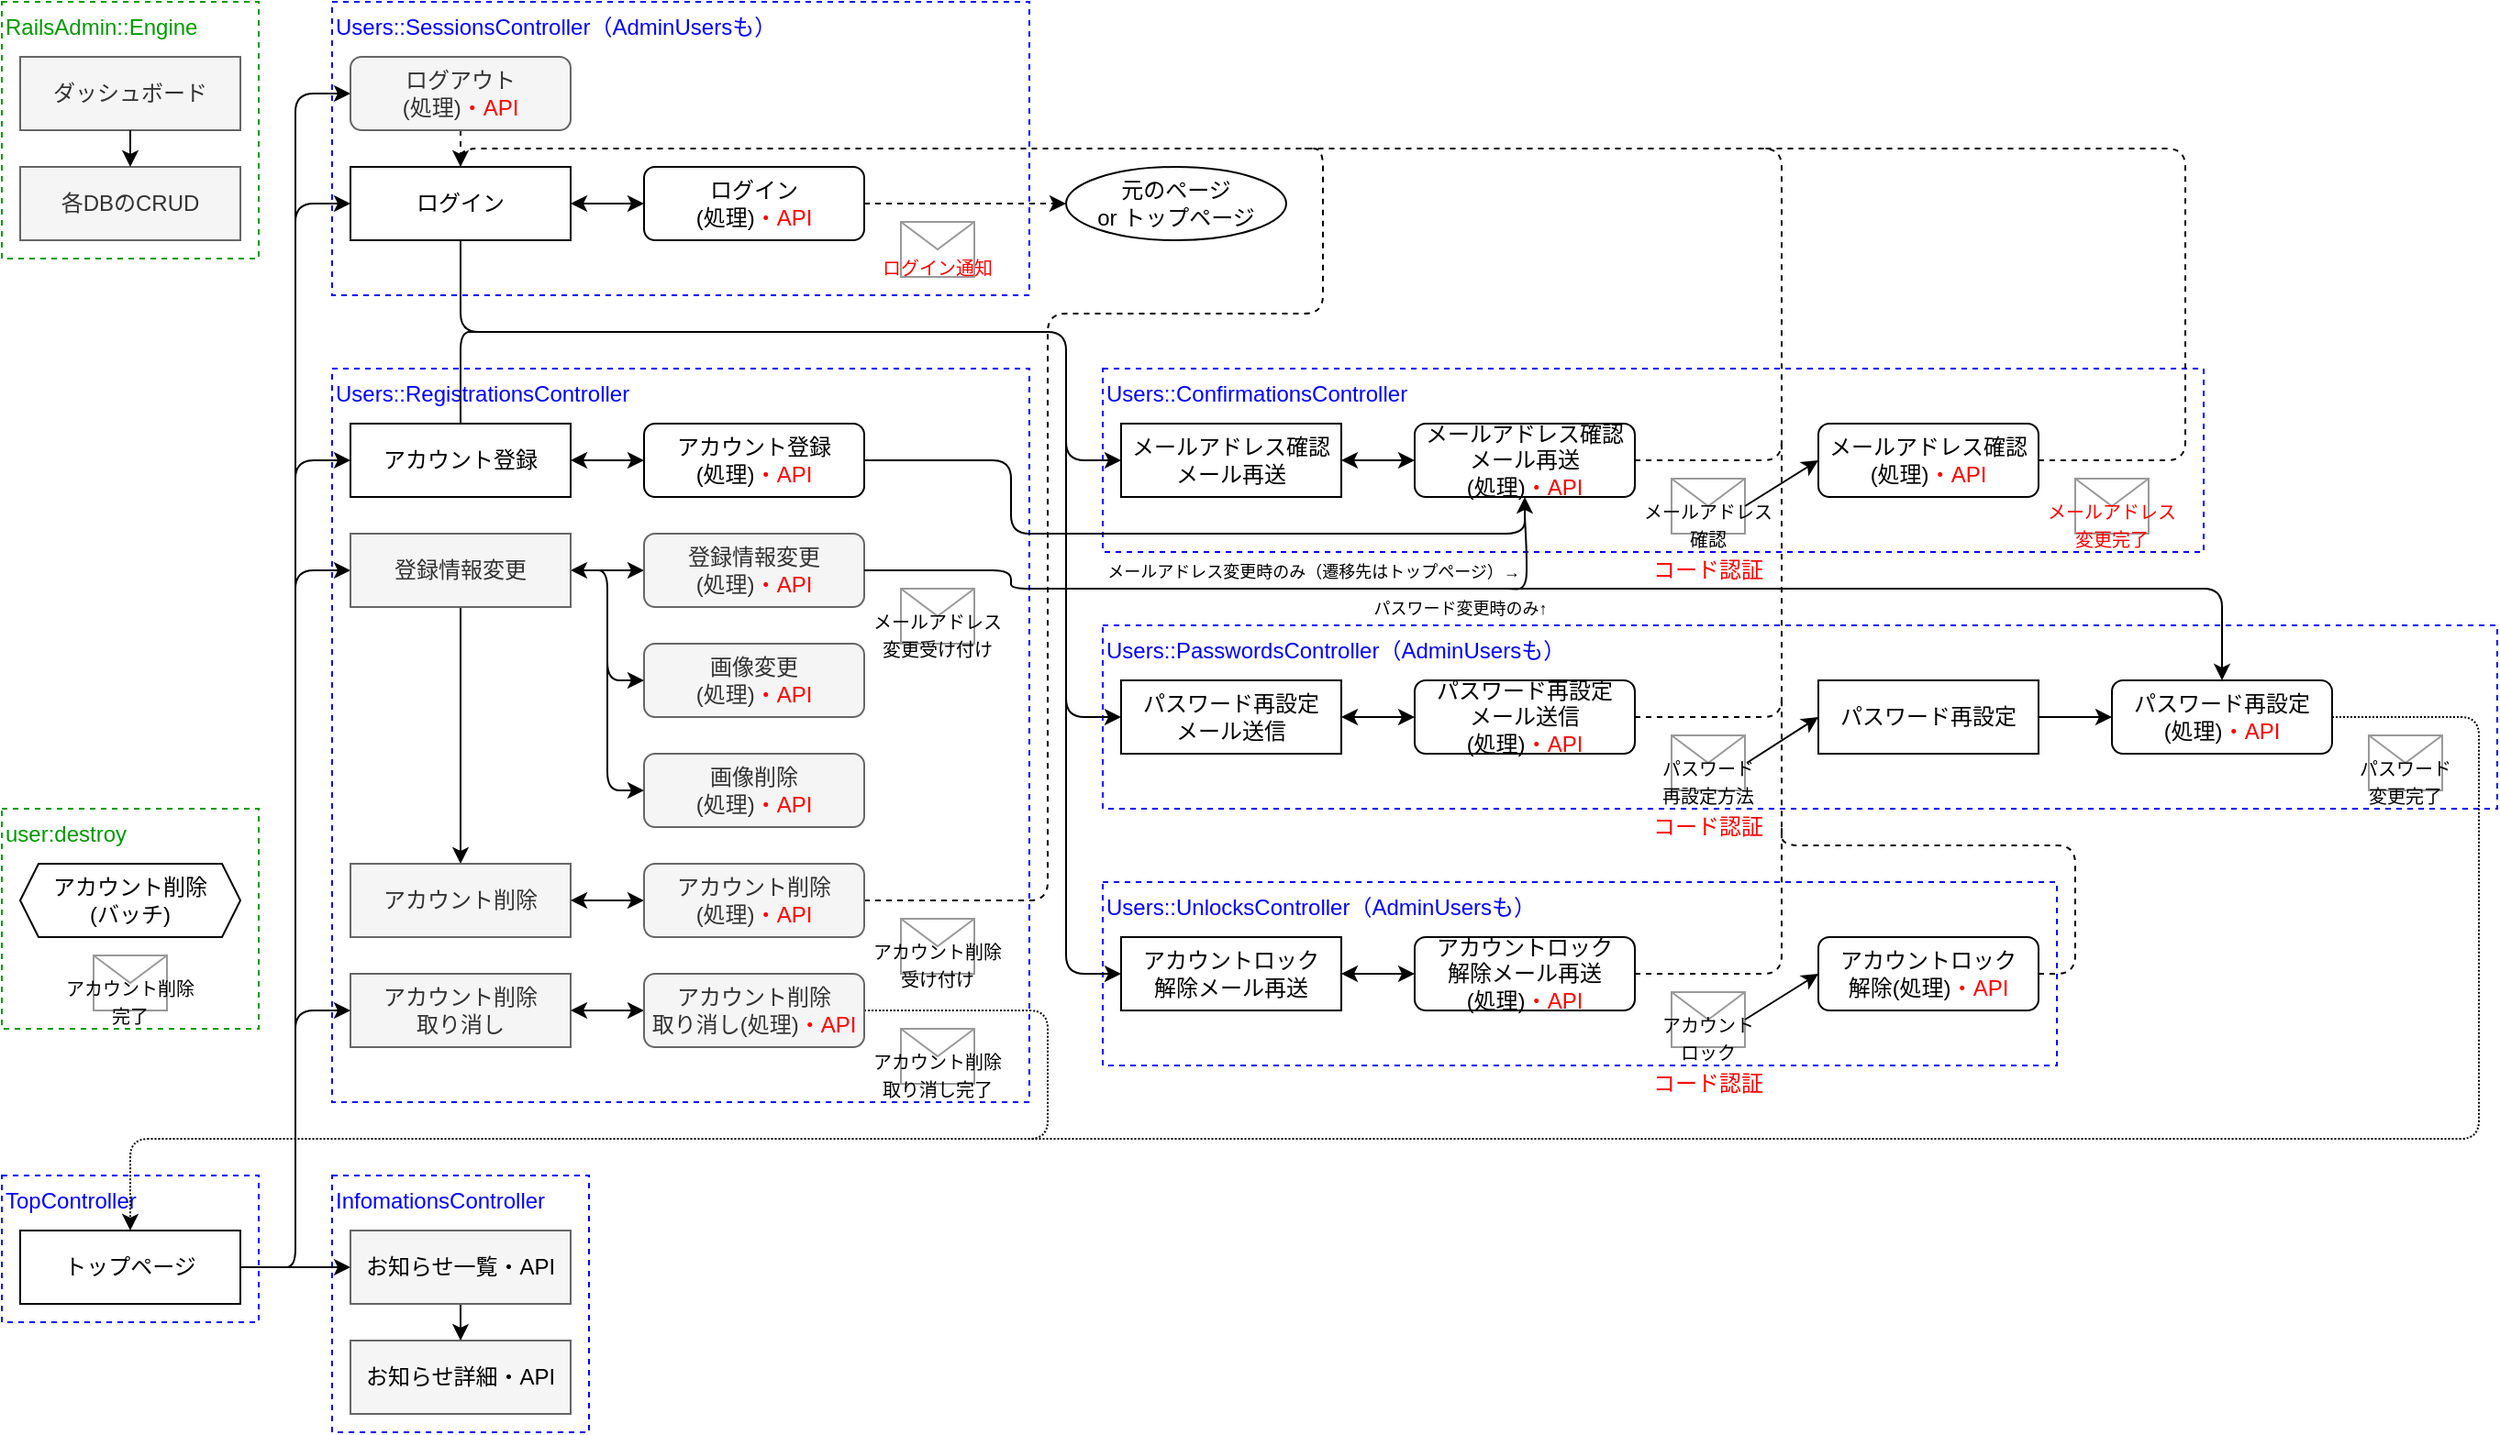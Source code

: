 <mxfile version="14.1.8" type="device"><diagram id="bOfNCxkeS9RuNSNQZPGh" name="ページ1"><mxGraphModel dx="1106" dy="764" grid="1" gridSize="10" guides="1" tooltips="1" connect="1" arrows="1" fold="1" page="1" pageScale="1" pageWidth="827" pageHeight="1169" math="0" shadow="0"><root><mxCell id="0"/><mxCell id="1" parent="0"/><mxCell id="s1T56wmoZLDlymS1JdEB-9" value="&lt;font color=&quot;#0000ff&quot;&gt;Users::PasswordsController&lt;/font&gt;&lt;span style=&quot;color: rgb(0 , 0 , 255)&quot;&gt;（AdminUsersも）&lt;/span&gt;&lt;font color=&quot;#0000ff&quot;&gt;&lt;br&gt;&lt;/font&gt;" style="rounded=0;whiteSpace=wrap;html=1;strokeColor=#0000FF;dashed=1;align=left;verticalAlign=top;" vertex="1" parent="1"><mxGeometry x="610" y="350" width="760" height="100" as="geometry"/></mxCell><mxCell id="s1T56wmoZLDlymS1JdEB-10" value="&lt;font color=&quot;#009900&quot;&gt;user:destroy&lt;/font&gt;" style="rounded=0;whiteSpace=wrap;html=1;dashed=1;align=left;verticalAlign=top;strokeColor=#009900;" vertex="1" parent="1"><mxGeometry x="10" y="450" width="140" height="120" as="geometry"/></mxCell><mxCell id="s1T56wmoZLDlymS1JdEB-11" value="&lt;font color=&quot;#0000ff&quot;&gt;Users::&lt;/font&gt;&lt;font color=&quot;#0000ff&quot;&gt;ConfirmationsController&lt;br&gt;&lt;/font&gt;" style="rounded=0;whiteSpace=wrap;html=1;strokeColor=#0000FF;dashed=1;align=left;verticalAlign=top;" vertex="1" parent="1"><mxGeometry x="610" y="210" width="600" height="100" as="geometry"/></mxCell><mxCell id="s1T56wmoZLDlymS1JdEB-12" value="&lt;font color=&quot;#0000ff&quot;&gt;TopController&lt;br&gt;&lt;/font&gt;" style="rounded=0;whiteSpace=wrap;html=1;strokeColor=#0000FF;dashed=1;align=left;verticalAlign=top;" vertex="1" parent="1"><mxGeometry x="10" y="650" width="140" height="80" as="geometry"/></mxCell><mxCell id="s1T56wmoZLDlymS1JdEB-13" value="&lt;font color=&quot;#0000ff&quot;&gt;Users::&lt;/font&gt;&lt;span style=&quot;color: rgb(0 , 0 , 255)&quot;&gt;RegistrationsController&lt;/span&gt;&lt;font color=&quot;#0000ff&quot;&gt;&lt;br&gt;&lt;/font&gt;" style="rounded=0;whiteSpace=wrap;html=1;strokeColor=#0000FF;dashed=1;align=left;verticalAlign=top;" vertex="1" parent="1"><mxGeometry x="190" y="210" width="380" height="400" as="geometry"/></mxCell><mxCell id="s1T56wmoZLDlymS1JdEB-14" value="&lt;font color=&quot;#0000ff&quot;&gt;Users::SessionsController（AdminUsersも）&lt;br&gt;&lt;/font&gt;" style="rounded=0;whiteSpace=wrap;html=1;strokeColor=#0000FF;dashed=1;align=left;verticalAlign=top;" vertex="1" parent="1"><mxGeometry x="190" y="10" width="380" height="160" as="geometry"/></mxCell><mxCell id="s1T56wmoZLDlymS1JdEB-15" style="rounded=1;orthogonalLoop=1;jettySize=auto;html=1;entryX=0;entryY=0.5;entryDx=0;entryDy=0;edgeStyle=orthogonalEdgeStyle;" edge="1" parent="1" target="s1T56wmoZLDlymS1JdEB-24"><mxGeometry relative="1" as="geometry"><mxPoint x="170" y="330" as="sourcePoint"/><Array as="points"><mxPoint x="170" y="260"/></Array></mxGeometry></mxCell><mxCell id="s1T56wmoZLDlymS1JdEB-16" style="edgeStyle=orthogonalEdgeStyle;rounded=1;orthogonalLoop=1;jettySize=auto;html=1;entryX=0;entryY=0.5;entryDx=0;entryDy=0;" edge="1" parent="1" target="s1T56wmoZLDlymS1JdEB-27"><mxGeometry relative="1" as="geometry"><mxPoint x="170" y="270" as="sourcePoint"/><Array as="points"><mxPoint x="170" y="120"/></Array></mxGeometry></mxCell><mxCell id="s1T56wmoZLDlymS1JdEB-17" style="edgeStyle=orthogonalEdgeStyle;rounded=1;orthogonalLoop=1;jettySize=auto;html=1;entryX=0;entryY=0.5;entryDx=0;entryDy=0;startArrow=none;startFill=0;endArrow=classic;endFill=1;" edge="1" parent="1" target="s1T56wmoZLDlymS1JdEB-31"><mxGeometry relative="1" as="geometry"><mxPoint x="170" y="130" as="sourcePoint"/><Array as="points"><mxPoint x="170" y="60"/></Array></mxGeometry></mxCell><mxCell id="s1T56wmoZLDlymS1JdEB-18" style="edgeStyle=orthogonalEdgeStyle;rounded=1;orthogonalLoop=1;jettySize=auto;html=1;entryX=0;entryY=0.5;entryDx=0;entryDy=0;startArrow=none;startFill=0;endArrow=classic;endFill=1;" edge="1" parent="1" target="s1T56wmoZLDlymS1JdEB-34"><mxGeometry relative="1" as="geometry"><mxPoint x="170" y="570" as="sourcePoint"/><Array as="points"><mxPoint x="170" y="320"/></Array></mxGeometry></mxCell><mxCell id="s1T56wmoZLDlymS1JdEB-20" value="トップページ" style="rounded=0;whiteSpace=wrap;html=1;" vertex="1" parent="1"><mxGeometry x="20" y="680" width="120" height="40" as="geometry"/></mxCell><mxCell id="s1T56wmoZLDlymS1JdEB-23" style="rounded=1;orthogonalLoop=1;jettySize=auto;html=1;exitX=1;exitY=0.5;exitDx=0;exitDy=0;entryX=0;entryY=0.5;entryDx=0;entryDy=0;endArrow=classic;endFill=1;startArrow=classic;startFill=1;" edge="1" parent="1" source="s1T56wmoZLDlymS1JdEB-24" target="s1T56wmoZLDlymS1JdEB-25"><mxGeometry relative="1" as="geometry"/></mxCell><mxCell id="s1T56wmoZLDlymS1JdEB-24" value="アカウント登録" style="rounded=0;whiteSpace=wrap;html=1;" vertex="1" parent="1"><mxGeometry x="200" y="240" width="120" height="40" as="geometry"/></mxCell><mxCell id="s1T56wmoZLDlymS1JdEB-25" value="&lt;span&gt;アカウント登録&lt;br&gt;(処理)&lt;/span&gt;&lt;span style=&quot;color: rgb(255 , 0 , 0)&quot;&gt;・API&lt;/span&gt;&lt;span&gt;&lt;br&gt;&lt;/span&gt;" style="rounded=1;whiteSpace=wrap;html=1;" vertex="1" parent="1"><mxGeometry x="360" y="240" width="120" height="40" as="geometry"/></mxCell><mxCell id="s1T56wmoZLDlymS1JdEB-26" style="rounded=1;orthogonalLoop=1;jettySize=auto;html=1;exitX=1;exitY=0.5;exitDx=0;exitDy=0;entryX=0;entryY=0.5;entryDx=0;entryDy=0;startArrow=classic;startFill=1;" edge="1" parent="1" source="s1T56wmoZLDlymS1JdEB-27" target="s1T56wmoZLDlymS1JdEB-29"><mxGeometry relative="1" as="geometry"/></mxCell><mxCell id="s1T56wmoZLDlymS1JdEB-27" value="ログイン" style="rounded=0;whiteSpace=wrap;html=1;" vertex="1" parent="1"><mxGeometry x="200" y="100" width="120" height="40" as="geometry"/></mxCell><mxCell id="s1T56wmoZLDlymS1JdEB-28" style="rounded=1;orthogonalLoop=1;jettySize=auto;html=1;exitX=1;exitY=0.5;exitDx=0;exitDy=0;entryX=0;entryY=0.5;entryDx=0;entryDy=0;dashed=1;" edge="1" parent="1" source="s1T56wmoZLDlymS1JdEB-29" target="s1T56wmoZLDlymS1JdEB-52"><mxGeometry relative="1" as="geometry"><mxPoint x="520" y="120" as="targetPoint"/></mxGeometry></mxCell><mxCell id="s1T56wmoZLDlymS1JdEB-29" value="ログイン&lt;br&gt;(処理)&lt;span style=&quot;color: rgb(255 , 0 , 0)&quot;&gt;・API&lt;/span&gt;&lt;span&gt;&lt;br&gt;&lt;/span&gt;" style="rounded=1;whiteSpace=wrap;html=1;" vertex="1" parent="1"><mxGeometry x="360" y="100" width="120" height="40" as="geometry"/></mxCell><mxCell id="s1T56wmoZLDlymS1JdEB-30" style="rounded=1;orthogonalLoop=1;jettySize=auto;html=1;exitX=0.5;exitY=1;exitDx=0;exitDy=0;startArrow=none;startFill=0;endArrow=classic;endFill=1;dashed=1;" edge="1" parent="1" source="s1T56wmoZLDlymS1JdEB-31" target="s1T56wmoZLDlymS1JdEB-27"><mxGeometry relative="1" as="geometry"><mxPoint x="260" y="100" as="targetPoint"/></mxGeometry></mxCell><mxCell id="s1T56wmoZLDlymS1JdEB-31" value="ログアウト&lt;br&gt;(処理)&lt;span style=&quot;color: rgb(255 , 0 , 0)&quot;&gt;・API&lt;/span&gt;&lt;span&gt;&lt;br&gt;&lt;/span&gt;" style="rounded=1;whiteSpace=wrap;html=1;fillColor=#f5f5f5;strokeColor=#666666;fontColor=#333333;" vertex="1" parent="1"><mxGeometry x="200" y="40" width="120" height="40" as="geometry"/></mxCell><mxCell id="s1T56wmoZLDlymS1JdEB-32" style="rounded=1;orthogonalLoop=1;jettySize=auto;html=1;exitX=1;exitY=0.5;exitDx=0;exitDy=0;entryX=0;entryY=0.5;entryDx=0;entryDy=0;endArrow=classic;endFill=1;startArrow=classic;startFill=1;" edge="1" parent="1" source="s1T56wmoZLDlymS1JdEB-34" target="s1T56wmoZLDlymS1JdEB-35"><mxGeometry relative="1" as="geometry"/></mxCell><mxCell id="s1T56wmoZLDlymS1JdEB-33" style="rounded=1;orthogonalLoop=1;jettySize=auto;html=1;exitX=0.5;exitY=1;exitDx=0;exitDy=0;entryX=0.5;entryY=0;entryDx=0;entryDy=0;startArrow=none;startFill=0;endArrow=classic;endFill=1;" edge="1" parent="1" source="s1T56wmoZLDlymS1JdEB-34" target="s1T56wmoZLDlymS1JdEB-36"><mxGeometry relative="1" as="geometry"/></mxCell><mxCell id="s1T56wmoZLDlymS1JdEB-34" value="登録情報変更" style="rounded=0;whiteSpace=wrap;html=1;fillColor=#f5f5f5;strokeColor=#666666;fontColor=#333333;" vertex="1" parent="1"><mxGeometry x="200" y="300" width="120" height="40" as="geometry"/></mxCell><mxCell id="s1T56wmoZLDlymS1JdEB-35" value="&lt;span&gt;登録情報変更&lt;br&gt;&lt;/span&gt;&lt;span&gt;(処理)&lt;/span&gt;&lt;span style=&quot;color: rgb(255 , 0 , 0)&quot;&gt;・API&lt;/span&gt;&lt;span&gt;&lt;br&gt;&lt;/span&gt;" style="rounded=1;whiteSpace=wrap;html=1;fillColor=#f5f5f5;strokeColor=#666666;fontColor=#333333;" vertex="1" parent="1"><mxGeometry x="360" y="300" width="120" height="40" as="geometry"/></mxCell><mxCell id="s1T56wmoZLDlymS1JdEB-36" value="アカウント削除" style="rounded=0;whiteSpace=wrap;html=1;fillColor=#f5f5f5;strokeColor=#666666;fontColor=#333333;" vertex="1" parent="1"><mxGeometry x="200" y="480" width="120" height="40" as="geometry"/></mxCell><mxCell id="s1T56wmoZLDlymS1JdEB-37" style="rounded=1;orthogonalLoop=1;jettySize=auto;html=1;entryX=0;entryY=0.5;entryDx=0;entryDy=0;endArrow=classic;endFill=1;startArrow=classic;startFill=1;exitX=1;exitY=0.5;exitDx=0;exitDy=0;" edge="1" parent="1" source="s1T56wmoZLDlymS1JdEB-36" target="s1T56wmoZLDlymS1JdEB-39"><mxGeometry relative="1" as="geometry"><mxPoint x="340" y="360" as="sourcePoint"/></mxGeometry></mxCell><mxCell id="s1T56wmoZLDlymS1JdEB-38" style="edgeStyle=orthogonalEdgeStyle;rounded=1;orthogonalLoop=1;jettySize=auto;html=1;exitX=1;exitY=0.5;exitDx=0;exitDy=0;dashed=1;startArrow=none;startFill=0;endArrow=none;endFill=0;strokeColor=#000000;fontColor=#FF0000;" edge="1" parent="1" source="s1T56wmoZLDlymS1JdEB-39"><mxGeometry relative="1" as="geometry"><mxPoint x="720" y="90" as="targetPoint"/><Array as="points"><mxPoint x="580" y="500"/><mxPoint x="580" y="180"/><mxPoint x="730" y="180"/><mxPoint x="730" y="90"/></Array></mxGeometry></mxCell><mxCell id="s1T56wmoZLDlymS1JdEB-39" value="&lt;span&gt;アカウント削除&lt;br&gt;&lt;/span&gt;&lt;span&gt;(処理)&lt;/span&gt;&lt;span style=&quot;color: rgb(255 , 0 , 0)&quot;&gt;・API&lt;/span&gt;&lt;span&gt;&lt;br&gt;&lt;/span&gt;" style="rounded=1;whiteSpace=wrap;html=1;fillColor=#f5f5f5;strokeColor=#666666;fontColor=#333333;" vertex="1" parent="1"><mxGeometry x="360" y="480" width="120" height="40" as="geometry"/></mxCell><mxCell id="s1T56wmoZLDlymS1JdEB-40" value="" style="verticalLabelPosition=bottom;shadow=0;dashed=0;align=center;html=1;verticalAlign=top;strokeWidth=1;shape=mxgraph.mockup.misc.mail2;strokeColor=#999999;fillColor=#ffffff;" vertex="1" parent="1"><mxGeometry x="920" y="270" width="40" height="30" as="geometry"/></mxCell><mxCell id="s1T56wmoZLDlymS1JdEB-41" style="rounded=1;orthogonalLoop=1;jettySize=auto;html=1;exitX=1;exitY=0.5;exitDx=0;exitDy=0;entryX=0;entryY=0.5;entryDx=0;entryDy=0;startArrow=none;startFill=0;endArrow=classic;endFill=1;exitPerimeter=0;" edge="1" parent="1" source="s1T56wmoZLDlymS1JdEB-40" target="s1T56wmoZLDlymS1JdEB-48"><mxGeometry relative="1" as="geometry"/></mxCell><mxCell id="s1T56wmoZLDlymS1JdEB-42" style="rounded=1;orthogonalLoop=1;jettySize=auto;html=1;exitX=1;exitY=0.5;exitDx=0;exitDy=0;entryX=0;entryY=0.5;entryDx=0;entryDy=0;endArrow=classic;endFill=1;startArrow=classic;startFill=1;" edge="1" parent="1" source="s1T56wmoZLDlymS1JdEB-44" target="s1T56wmoZLDlymS1JdEB-46"><mxGeometry relative="1" as="geometry"/></mxCell><mxCell id="s1T56wmoZLDlymS1JdEB-43" style="edgeStyle=orthogonalEdgeStyle;rounded=1;orthogonalLoop=1;jettySize=auto;html=1;entryX=0.5;entryY=0;entryDx=0;entryDy=0;startArrow=none;startFill=0;endArrow=classic;endFill=1;strokeColor=#000000;fontColor=#FF0000;exitX=1;exitY=0.5;exitDx=0;exitDy=0;" edge="1" parent="1" source="s1T56wmoZLDlymS1JdEB-35" target="s1T56wmoZLDlymS1JdEB-59"><mxGeometry relative="1" as="geometry"><mxPoint x="910" y="330" as="sourcePoint"/><Array as="points"><mxPoint x="560" y="320"/><mxPoint x="560" y="330"/><mxPoint x="1220" y="330"/></Array></mxGeometry></mxCell><mxCell id="s1T56wmoZLDlymS1JdEB-44" value="メールアドレス確認メール再送" style="rounded=0;whiteSpace=wrap;html=1;" vertex="1" parent="1"><mxGeometry x="620" y="240" width="120" height="40" as="geometry"/></mxCell><mxCell id="s1T56wmoZLDlymS1JdEB-45" style="edgeStyle=orthogonalEdgeStyle;rounded=1;orthogonalLoop=1;jettySize=auto;html=1;exitX=1;exitY=0.5;exitDx=0;exitDy=0;startArrow=none;startFill=0;endArrow=none;endFill=0;dashed=1;" edge="1" parent="1" source="s1T56wmoZLDlymS1JdEB-46"><mxGeometry relative="1" as="geometry"><mxPoint x="260" y="100" as="targetPoint"/><Array as="points"><mxPoint x="980" y="260"/><mxPoint x="980" y="90"/><mxPoint x="260" y="90"/></Array></mxGeometry></mxCell><mxCell id="s1T56wmoZLDlymS1JdEB-46" value="&lt;span&gt;メールアドレス確認メール再送&lt;br&gt;&lt;/span&gt;&lt;span&gt;(処理)&lt;/span&gt;&lt;span style=&quot;color: rgb(255 , 0 , 0)&quot;&gt;・API&lt;/span&gt;&lt;span&gt;&lt;br&gt;&lt;/span&gt;" style="rounded=1;whiteSpace=wrap;html=1;" vertex="1" parent="1"><mxGeometry x="780" y="240" width="120" height="40" as="geometry"/></mxCell><mxCell id="s1T56wmoZLDlymS1JdEB-47" style="edgeStyle=orthogonalEdgeStyle;rounded=1;orthogonalLoop=1;jettySize=auto;html=1;exitX=1;exitY=0.5;exitDx=0;exitDy=0;startArrow=none;startFill=0;endArrow=none;endFill=0;dashed=1;" edge="1" parent="1" source="s1T56wmoZLDlymS1JdEB-48"><mxGeometry relative="1" as="geometry"><mxPoint x="970" y="90" as="targetPoint"/><Array as="points"><mxPoint x="1200" y="260"/><mxPoint x="1200" y="90"/></Array></mxGeometry></mxCell><mxCell id="s1T56wmoZLDlymS1JdEB-48" value="&lt;span&gt;メールアドレス確認&lt;br&gt;(処理)&lt;/span&gt;&lt;span style=&quot;color: rgb(255 , 0 , 0)&quot;&gt;・API&lt;/span&gt;&lt;span&gt;&lt;br&gt;&lt;/span&gt;" style="rounded=1;whiteSpace=wrap;html=1;" vertex="1" parent="1"><mxGeometry x="1000" y="240" width="120" height="40" as="geometry"/></mxCell><mxCell id="s1T56wmoZLDlymS1JdEB-49" style="rounded=1;orthogonalLoop=1;jettySize=auto;html=1;exitX=0.5;exitY=0;exitDx=0;exitDy=0;startArrow=none;startFill=0;endArrow=none;endFill=0;strokeColor=#000000;edgeStyle=orthogonalEdgeStyle;" edge="1" parent="1" source="s1T56wmoZLDlymS1JdEB-24"><mxGeometry relative="1" as="geometry"><mxPoint x="270" y="170" as="sourcePoint"/><mxPoint x="270" y="190" as="targetPoint"/><Array as="points"><mxPoint x="260" y="190"/></Array></mxGeometry></mxCell><mxCell id="s1T56wmoZLDlymS1JdEB-50" value="" style="verticalLabelPosition=bottom;shadow=0;dashed=0;align=center;html=1;verticalAlign=top;strokeWidth=1;shape=mxgraph.mockup.misc.mail2;strokeColor=#999999;fillColor=#ffffff;" vertex="1" parent="1"><mxGeometry x="500" y="330" width="40" height="30" as="geometry"/></mxCell><mxCell id="s1T56wmoZLDlymS1JdEB-51" value="&lt;font style=&quot;font-size: 10px&quot;&gt;メールアドレス&lt;br&gt;変更受け付け&lt;/font&gt;" style="text;html=1;strokeColor=none;fillColor=none;align=center;verticalAlign=middle;whiteSpace=wrap;rounded=0;" vertex="1" parent="1"><mxGeometry x="480" y="340" width="80" height="30" as="geometry"/></mxCell><mxCell id="s1T56wmoZLDlymS1JdEB-52" value="&lt;font color=&quot;#000000&quot;&gt;元のページ&lt;br&gt;or トップページ&lt;/font&gt;" style="ellipse;whiteSpace=wrap;html=1;strokeColor=#000000;fillColor=#ffffff;fontColor=#FF0000;" vertex="1" parent="1"><mxGeometry x="590" y="100" width="120" height="40" as="geometry"/></mxCell><mxCell id="s1T56wmoZLDlymS1JdEB-53" value="" style="verticalLabelPosition=bottom;shadow=0;dashed=0;align=center;html=1;verticalAlign=top;strokeWidth=1;shape=mxgraph.mockup.misc.mail2;strokeColor=#999999;fillColor=#ffffff;" vertex="1" parent="1"><mxGeometry x="920" y="410" width="40" height="30" as="geometry"/></mxCell><mxCell id="s1T56wmoZLDlymS1JdEB-54" style="rounded=1;orthogonalLoop=1;jettySize=auto;html=1;entryX=0;entryY=0.5;entryDx=0;entryDy=0;startArrow=none;startFill=0;endArrow=classic;endFill=1;exitX=1.025;exitY=0.5;exitDx=0;exitDy=0;exitPerimeter=0;" edge="1" parent="1" source="s1T56wmoZLDlymS1JdEB-53" target="s1T56wmoZLDlymS1JdEB-58"><mxGeometry relative="1" as="geometry"><mxPoint x="960" y="420" as="sourcePoint"/><mxPoint x="1040" y="400" as="targetPoint"/></mxGeometry></mxCell><mxCell id="s1T56wmoZLDlymS1JdEB-55" style="rounded=1;orthogonalLoop=1;jettySize=auto;html=1;exitX=1;exitY=0.5;exitDx=0;exitDy=0;entryX=0;entryY=0.5;entryDx=0;entryDy=0;endArrow=classic;endFill=1;startArrow=classic;startFill=1;" edge="1" parent="1" source="s1T56wmoZLDlymS1JdEB-56" target="s1T56wmoZLDlymS1JdEB-57"><mxGeometry relative="1" as="geometry"/></mxCell><mxCell id="s1T56wmoZLDlymS1JdEB-56" value="パスワード再設定&lt;br&gt;メール送信" style="rounded=0;whiteSpace=wrap;html=1;" vertex="1" parent="1"><mxGeometry x="620" y="380" width="120" height="40" as="geometry"/></mxCell><mxCell id="s1T56wmoZLDlymS1JdEB-57" value="&lt;span&gt;パスワード再設定&lt;br&gt;メール送信&lt;br&gt;(処理)&lt;/span&gt;&lt;span style=&quot;color: rgb(255 , 0 , 0)&quot;&gt;・API&lt;/span&gt;&lt;span&gt;&lt;br&gt;&lt;/span&gt;" style="rounded=1;whiteSpace=wrap;html=1;" vertex="1" parent="1"><mxGeometry x="780" y="380" width="120" height="40" as="geometry"/></mxCell><mxCell id="s1T56wmoZLDlymS1JdEB-58" value="パスワード再設定" style="rounded=0;whiteSpace=wrap;html=1;" vertex="1" parent="1"><mxGeometry x="1000" y="380" width="120" height="40" as="geometry"/></mxCell><mxCell id="s1T56wmoZLDlymS1JdEB-59" value="&lt;span&gt;パスワード再設定&lt;br&gt;(処理)&lt;/span&gt;&lt;span style=&quot;color: rgb(255 , 0 , 0)&quot;&gt;・API&lt;/span&gt;&lt;span&gt;&lt;br&gt;&lt;/span&gt;" style="rounded=1;whiteSpace=wrap;html=1;" vertex="1" parent="1"><mxGeometry x="1160" y="380" width="120" height="40" as="geometry"/></mxCell><mxCell id="s1T56wmoZLDlymS1JdEB-60" style="rounded=1;orthogonalLoop=1;jettySize=auto;html=1;exitX=1;exitY=0.5;exitDx=0;exitDy=0;entryX=0;entryY=0.5;entryDx=0;entryDy=0;startArrow=none;startFill=0;endArrow=classic;endFill=1;" edge="1" parent="1" source="s1T56wmoZLDlymS1JdEB-58" target="s1T56wmoZLDlymS1JdEB-59"><mxGeometry relative="1" as="geometry"><mxPoint x="1010" y="410" as="sourcePoint"/><mxPoint x="1050" y="410" as="targetPoint"/></mxGeometry></mxCell><mxCell id="s1T56wmoZLDlymS1JdEB-61" value="" style="endArrow=none;html=1;dashed=1;strokeColor=#000000;fontColor=#FF0000;exitX=1;exitY=0.5;exitDx=0;exitDy=0;edgeStyle=orthogonalEdgeStyle;rounded=1;endFill=0;" edge="1" parent="1" source="s1T56wmoZLDlymS1JdEB-57"><mxGeometry width="50" height="50" relative="1" as="geometry"><mxPoint x="960" y="420" as="sourcePoint"/><mxPoint x="980" y="250" as="targetPoint"/><Array as="points"><mxPoint x="980" y="400"/></Array></mxGeometry></mxCell><mxCell id="s1T56wmoZLDlymS1JdEB-62" value="" style="endArrow=classic;html=1;strokeColor=#000000;fontColor=#FF0000;entryX=0;entryY=0.5;entryDx=0;entryDy=0;edgeStyle=orthogonalEdgeStyle;rounded=1;endFill=1;" edge="1" parent="1" target="s1T56wmoZLDlymS1JdEB-56"><mxGeometry width="50" height="50" relative="1" as="geometry"><mxPoint x="590" y="250" as="sourcePoint"/><mxPoint x="490" y="390" as="targetPoint"/><Array as="points"><mxPoint x="590" y="400"/></Array></mxGeometry></mxCell><mxCell id="s1T56wmoZLDlymS1JdEB-63" style="edgeStyle=orthogonalEdgeStyle;rounded=1;orthogonalLoop=1;jettySize=auto;html=1;exitX=1;exitY=0.5;exitDx=0;exitDy=0;entryX=0.5;entryY=1;entryDx=0;entryDy=0;" edge="1" parent="1" source="s1T56wmoZLDlymS1JdEB-25" target="s1T56wmoZLDlymS1JdEB-46"><mxGeometry relative="1" as="geometry"><mxPoint x="920" y="290" as="targetPoint"/><Array as="points"><mxPoint x="560" y="260"/><mxPoint x="560" y="300"/><mxPoint x="840" y="300"/></Array></mxGeometry></mxCell><mxCell id="s1T56wmoZLDlymS1JdEB-64" value="&lt;font color=&quot;#0000ff&quot;&gt;Users::UnlocksController&lt;/font&gt;&lt;span style=&quot;color: rgb(0 , 0 , 255)&quot;&gt;（AdminUsersも）&lt;/span&gt;&lt;font color=&quot;#0000ff&quot;&gt;&lt;br&gt;&lt;/font&gt;" style="rounded=0;whiteSpace=wrap;html=1;strokeColor=#0000FF;dashed=1;align=left;verticalAlign=top;" vertex="1" parent="1"><mxGeometry x="610" y="490" width="520" height="100" as="geometry"/></mxCell><mxCell id="s1T56wmoZLDlymS1JdEB-65" style="rounded=1;orthogonalLoop=1;jettySize=auto;html=1;exitX=1;exitY=0.5;exitDx=0;exitDy=0;entryX=0;entryY=0.5;entryDx=0;entryDy=0;endArrow=classic;endFill=1;startArrow=classic;startFill=1;" edge="1" parent="1" source="s1T56wmoZLDlymS1JdEB-66" target="s1T56wmoZLDlymS1JdEB-67"><mxGeometry relative="1" as="geometry"/></mxCell><mxCell id="s1T56wmoZLDlymS1JdEB-66" value="アカウントロック&lt;br&gt;解除メール再送" style="rounded=0;whiteSpace=wrap;html=1;" vertex="1" parent="1"><mxGeometry x="620" y="520" width="120" height="40" as="geometry"/></mxCell><mxCell id="s1T56wmoZLDlymS1JdEB-67" value="&lt;span&gt;アカウントロック&lt;br&gt;解除メール再送&lt;br&gt;(処理)&lt;/span&gt;&lt;span style=&quot;color: rgb(255 , 0 , 0)&quot;&gt;・API&lt;/span&gt;&lt;span&gt;&lt;br&gt;&lt;/span&gt;" style="rounded=1;whiteSpace=wrap;html=1;" vertex="1" parent="1"><mxGeometry x="780" y="520" width="120" height="40" as="geometry"/></mxCell><mxCell id="s1T56wmoZLDlymS1JdEB-68" value="" style="verticalLabelPosition=bottom;shadow=0;dashed=0;align=center;html=1;verticalAlign=top;strokeWidth=1;shape=mxgraph.mockup.misc.mail2;strokeColor=#999999;fillColor=#ffffff;" vertex="1" parent="1"><mxGeometry x="920" y="550" width="40" height="30" as="geometry"/></mxCell><mxCell id="s1T56wmoZLDlymS1JdEB-69" value="" style="endArrow=none;html=1;dashed=1;strokeColor=#000000;fontColor=#FF0000;exitX=1;exitY=0.5;exitDx=0;exitDy=0;edgeStyle=orthogonalEdgeStyle;rounded=1;endFill=0;" edge="1" parent="1" source="s1T56wmoZLDlymS1JdEB-67"><mxGeometry width="50" height="50" relative="1" as="geometry"><mxPoint x="910" y="435" as="sourcePoint"/><mxPoint x="980" y="390" as="targetPoint"/><Array as="points"><mxPoint x="980" y="540"/><mxPoint x="980" y="415"/></Array></mxGeometry></mxCell><mxCell id="s1T56wmoZLDlymS1JdEB-70" value="&lt;span&gt;アカウントロック&lt;br&gt;解除(処理)&lt;/span&gt;&lt;span style=&quot;color: rgb(255 , 0 , 0)&quot;&gt;・API&lt;/span&gt;&lt;span&gt;&lt;br&gt;&lt;/span&gt;" style="rounded=1;whiteSpace=wrap;html=1;" vertex="1" parent="1"><mxGeometry x="1000" y="520" width="120" height="40" as="geometry"/></mxCell><mxCell id="s1T56wmoZLDlymS1JdEB-71" style="rounded=1;orthogonalLoop=1;jettySize=auto;html=1;entryX=0;entryY=0.5;entryDx=0;entryDy=0;startArrow=none;startFill=0;endArrow=classic;endFill=1;exitX=1;exitY=0.5;exitDx=0;exitDy=0;exitPerimeter=0;" edge="1" parent="1" source="s1T56wmoZLDlymS1JdEB-68" target="s1T56wmoZLDlymS1JdEB-70"><mxGeometry relative="1" as="geometry"><mxPoint x="960" y="600" as="sourcePoint"/><mxPoint x="1211" y="430" as="targetPoint"/></mxGeometry></mxCell><mxCell id="s1T56wmoZLDlymS1JdEB-72" value="" style="endArrow=classic;html=1;strokeColor=#000000;fontColor=#FF0000;entryX=0;entryY=0.5;entryDx=0;entryDy=0;edgeStyle=orthogonalEdgeStyle;rounded=1;endFill=1;" edge="1" parent="1" target="s1T56wmoZLDlymS1JdEB-66"><mxGeometry width="50" height="50" relative="1" as="geometry"><mxPoint x="590" y="390" as="sourcePoint"/><mxPoint x="690" y="390" as="targetPoint"/><Array as="points"><mxPoint x="590" y="540"/></Array></mxGeometry></mxCell><mxCell id="s1T56wmoZLDlymS1JdEB-73" style="edgeStyle=orthogonalEdgeStyle;rounded=1;orthogonalLoop=1;jettySize=auto;html=1;exitX=1;exitY=0.5;exitDx=0;exitDy=0;startArrow=none;startFill=0;endArrow=none;endFill=0;dashed=1;" edge="1" parent="1" source="s1T56wmoZLDlymS1JdEB-70"><mxGeometry relative="1" as="geometry"><mxPoint x="980" y="460" as="targetPoint"/><mxPoint x="1170" y="315" as="sourcePoint"/><Array as="points"><mxPoint x="1140" y="540"/><mxPoint x="1140" y="470"/><mxPoint x="980" y="470"/></Array></mxGeometry></mxCell><mxCell id="s1T56wmoZLDlymS1JdEB-74" value="" style="endArrow=none;html=1;dashed=1;dashPattern=1 1;strokeColor=#000000;fontColor=#FF0000;exitX=1;exitY=0.5;exitDx=0;exitDy=0;edgeStyle=orthogonalEdgeStyle;rounded=1;endFill=0;" edge="1" parent="1" source="s1T56wmoZLDlymS1JdEB-59"><mxGeometry width="50" height="50" relative="1" as="geometry"><mxPoint x="750" y="410" as="sourcePoint"/><mxPoint x="570" y="630" as="targetPoint"/><Array as="points"><mxPoint x="1360" y="400"/><mxPoint x="1360" y="630"/></Array></mxGeometry></mxCell><mxCell id="s1T56wmoZLDlymS1JdEB-75" value="&lt;font color=&quot;#009900&quot;&gt;RailsAdmin::Engine&lt;/font&gt;" style="rounded=0;whiteSpace=wrap;html=1;dashed=1;align=left;verticalAlign=top;strokeColor=#009900;" vertex="1" parent="1"><mxGeometry x="10" y="10" width="140" height="140" as="geometry"/></mxCell><mxCell id="s1T56wmoZLDlymS1JdEB-76" value="ダッシュボード" style="rounded=0;whiteSpace=wrap;html=1;fillColor=#f5f5f5;strokeColor=#666666;fontColor=#333333;" vertex="1" parent="1"><mxGeometry x="20" y="40" width="120" height="40" as="geometry"/></mxCell><mxCell id="s1T56wmoZLDlymS1JdEB-77" value="各DBのCRUD" style="rounded=0;whiteSpace=wrap;html=1;fillColor=#f5f5f5;strokeColor=#666666;fontColor=#333333;" vertex="1" parent="1"><mxGeometry x="20" y="100" width="120" height="40" as="geometry"/></mxCell><mxCell id="s1T56wmoZLDlymS1JdEB-78" value="" style="endArrow=classic;html=1;strokeColor=#000000;fontColor=#FF0000;exitX=0.5;exitY=1;exitDx=0;exitDy=0;entryX=0.5;entryY=0;entryDx=0;entryDy=0;" edge="1" parent="1" source="s1T56wmoZLDlymS1JdEB-76" target="s1T56wmoZLDlymS1JdEB-77"><mxGeometry width="50" height="50" relative="1" as="geometry"><mxPoint x="510" y="300" as="sourcePoint"/><mxPoint x="560" y="250" as="targetPoint"/></mxGeometry></mxCell><mxCell id="s1T56wmoZLDlymS1JdEB-94" style="edgeStyle=orthogonalEdgeStyle;rounded=1;orthogonalLoop=1;jettySize=auto;html=1;exitX=0.5;exitY=1;exitDx=0;exitDy=0;entryX=0;entryY=0.5;entryDx=0;entryDy=0;startArrow=none;startFill=0;endArrow=classic;endFill=1;strokeColor=#000000;" edge="1" parent="1" source="s1T56wmoZLDlymS1JdEB-27" target="s1T56wmoZLDlymS1JdEB-44"><mxGeometry relative="1" as="geometry"><Array as="points"><mxPoint x="260" y="190"/><mxPoint x="590" y="190"/><mxPoint x="590" y="260"/></Array></mxGeometry></mxCell><mxCell id="s1T56wmoZLDlymS1JdEB-95" value="" style="verticalLabelPosition=bottom;shadow=0;dashed=0;align=center;html=1;verticalAlign=top;strokeWidth=1;shape=mxgraph.mockup.misc.mail2;strokeColor=#999999;fillColor=#ffffff;" vertex="1" parent="1"><mxGeometry x="1140" y="270" width="40" height="30" as="geometry"/></mxCell><mxCell id="s1T56wmoZLDlymS1JdEB-96" value="&lt;font color=&quot;#ff0000&quot; style=&quot;font-size: 10px&quot;&gt;メールアドレス&lt;br&gt;変更完了&lt;/font&gt;" style="text;html=1;strokeColor=none;fillColor=none;align=center;verticalAlign=middle;whiteSpace=wrap;rounded=0;" vertex="1" parent="1"><mxGeometry x="1120" y="280" width="80" height="30" as="geometry"/></mxCell><mxCell id="s1T56wmoZLDlymS1JdEB-97" value="" style="verticalLabelPosition=bottom;shadow=0;dashed=0;align=center;html=1;verticalAlign=top;strokeWidth=1;shape=mxgraph.mockup.misc.mail2;strokeColor=#999999;fillColor=#ffffff;" vertex="1" parent="1"><mxGeometry x="500" y="510" width="40" height="30" as="geometry"/></mxCell><mxCell id="s1T56wmoZLDlymS1JdEB-98" value="&lt;font style=&quot;font-size: 10px&quot;&gt;アカウント削除&lt;br&gt;受け付け&lt;/font&gt;" style="text;html=1;strokeColor=none;fillColor=none;align=center;verticalAlign=middle;whiteSpace=wrap;rounded=0;" vertex="1" parent="1"><mxGeometry x="480" y="520" width="80" height="30" as="geometry"/></mxCell><mxCell id="s1T56wmoZLDlymS1JdEB-99" value="アカウント削除&lt;br&gt;取り消し" style="rounded=0;whiteSpace=wrap;html=1;fillColor=#f5f5f5;strokeColor=#666666;fontColor=#333333;" vertex="1" parent="1"><mxGeometry x="200" y="540" width="120" height="40" as="geometry"/></mxCell><mxCell id="s1T56wmoZLDlymS1JdEB-100" style="rounded=1;orthogonalLoop=1;jettySize=auto;html=1;entryX=0;entryY=0.5;entryDx=0;entryDy=0;endArrow=classic;endFill=1;startArrow=classic;startFill=1;exitX=1;exitY=0.5;exitDx=0;exitDy=0;" edge="1" parent="1" source="s1T56wmoZLDlymS1JdEB-99" target="s1T56wmoZLDlymS1JdEB-102"><mxGeometry relative="1" as="geometry"><mxPoint x="340" y="420" as="sourcePoint"/></mxGeometry></mxCell><mxCell id="s1T56wmoZLDlymS1JdEB-101" style="edgeStyle=orthogonalEdgeStyle;rounded=1;orthogonalLoop=1;jettySize=auto;html=1;exitX=1;exitY=0.5;exitDx=0;exitDy=0;entryX=0.5;entryY=0;entryDx=0;entryDy=0;dashed=1;startArrow=none;startFill=0;endArrow=classic;endFill=1;strokeColor=#000000;fontColor=#FF0000;dashPattern=1 1;" edge="1" parent="1" source="s1T56wmoZLDlymS1JdEB-102" target="s1T56wmoZLDlymS1JdEB-20"><mxGeometry relative="1" as="geometry"><Array as="points"><mxPoint x="580" y="560"/><mxPoint x="580" y="630"/><mxPoint x="80" y="630"/></Array></mxGeometry></mxCell><mxCell id="s1T56wmoZLDlymS1JdEB-102" value="&lt;span&gt;アカウント削除&lt;br&gt;取り消し&lt;/span&gt;&lt;span&gt;(処理)&lt;/span&gt;&lt;span style=&quot;color: rgb(255 , 0 , 0)&quot;&gt;・API&lt;/span&gt;&lt;span&gt;&lt;br&gt;&lt;/span&gt;" style="rounded=1;whiteSpace=wrap;html=1;fillColor=#f5f5f5;strokeColor=#666666;fontColor=#333333;" vertex="1" parent="1"><mxGeometry x="360" y="540" width="120" height="40" as="geometry"/></mxCell><mxCell id="s1T56wmoZLDlymS1JdEB-103" value="" style="verticalLabelPosition=bottom;shadow=0;dashed=0;align=center;html=1;verticalAlign=top;strokeWidth=1;shape=mxgraph.mockup.misc.mail2;strokeColor=#999999;fillColor=#ffffff;" vertex="1" parent="1"><mxGeometry x="500" y="570" width="40" height="30" as="geometry"/></mxCell><mxCell id="s1T56wmoZLDlymS1JdEB-104" value="&lt;font style=&quot;font-size: 10px&quot;&gt;アカウント削除&lt;br&gt;取り消し完了&lt;/font&gt;" style="text;html=1;strokeColor=none;fillColor=none;align=center;verticalAlign=middle;whiteSpace=wrap;rounded=0;" vertex="1" parent="1"><mxGeometry x="480" y="580" width="80" height="30" as="geometry"/></mxCell><mxCell id="s1T56wmoZLDlymS1JdEB-105" style="edgeStyle=orthogonalEdgeStyle;rounded=1;orthogonalLoop=1;jettySize=auto;html=1;entryX=0;entryY=0.5;entryDx=0;entryDy=0;startArrow=none;startFill=0;endArrow=classic;endFill=1;" edge="1" parent="1" target="s1T56wmoZLDlymS1JdEB-99"><mxGeometry relative="1" as="geometry"><mxPoint x="160" y="700" as="sourcePoint"/><mxPoint x="210" y="330" as="targetPoint"/><Array as="points"><mxPoint x="170" y="560"/></Array></mxGeometry></mxCell><mxCell id="s1T56wmoZLDlymS1JdEB-106" value="&lt;font color=&quot;#000000&quot;&gt;アカウント削除&lt;br&gt;(バッチ)&lt;/font&gt;" style="shape=hexagon;perimeter=hexagonPerimeter2;whiteSpace=wrap;html=1;fixedSize=1;strokeColor=#000000;fillColor=#ffffff;fontColor=#FF0000;size=10;" vertex="1" parent="1"><mxGeometry x="20" y="480" width="120" height="40" as="geometry"/></mxCell><mxCell id="s1T56wmoZLDlymS1JdEB-107" value="" style="verticalLabelPosition=bottom;shadow=0;dashed=0;align=center;html=1;verticalAlign=top;strokeWidth=1;shape=mxgraph.mockup.misc.mail2;strokeColor=#999999;fillColor=#ffffff;" vertex="1" parent="1"><mxGeometry x="60" y="530" width="40" height="30" as="geometry"/></mxCell><mxCell id="s1T56wmoZLDlymS1JdEB-108" value="&lt;font style=&quot;font-size: 10px&quot;&gt;アカウント削除&lt;br&gt;完了&lt;/font&gt;" style="text;html=1;strokeColor=none;fillColor=none;align=center;verticalAlign=middle;whiteSpace=wrap;rounded=0;" vertex="1" parent="1"><mxGeometry x="40" y="540" width="80" height="30" as="geometry"/></mxCell><mxCell id="s1T56wmoZLDlymS1JdEB-109" value="" style="verticalLabelPosition=bottom;shadow=0;dashed=0;align=center;html=1;verticalAlign=top;strokeWidth=1;shape=mxgraph.mockup.misc.mail2;strokeColor=#999999;fillColor=#ffffff;" vertex="1" parent="1"><mxGeometry x="500" y="130" width="40" height="30" as="geometry"/></mxCell><mxCell id="s1T56wmoZLDlymS1JdEB-110" value="&lt;font color=&quot;#ff0000&quot; style=&quot;font-size: 10px&quot;&gt;ログイン通知&lt;/font&gt;" style="text;html=1;strokeColor=none;fillColor=none;align=center;verticalAlign=middle;whiteSpace=wrap;rounded=0;" vertex="1" parent="1"><mxGeometry x="480" y="140" width="80" height="30" as="geometry"/></mxCell><mxCell id="s1T56wmoZLDlymS1JdEB-111" value="&lt;font style=&quot;font-size: 10px&quot;&gt;メールアドレス&lt;br&gt;確認&lt;/font&gt;" style="text;html=1;strokeColor=none;fillColor=none;align=center;verticalAlign=middle;whiteSpace=wrap;rounded=0;" vertex="1" parent="1"><mxGeometry x="900" y="280" width="80" height="30" as="geometry"/></mxCell><mxCell id="s1T56wmoZLDlymS1JdEB-112" value="&lt;font style=&quot;font-size: 10px&quot;&gt;パスワード&lt;br&gt;再設定方法&lt;/font&gt;" style="text;html=1;strokeColor=none;fillColor=none;align=center;verticalAlign=middle;whiteSpace=wrap;rounded=0;" vertex="1" parent="1"><mxGeometry x="900" y="420" width="80" height="30" as="geometry"/></mxCell><mxCell id="s1T56wmoZLDlymS1JdEB-113" value="&lt;font style=&quot;font-size: 10px&quot;&gt;アカウント&lt;br&gt;ロック&lt;/font&gt;" style="text;html=1;strokeColor=none;fillColor=none;align=center;verticalAlign=middle;whiteSpace=wrap;rounded=0;" vertex="1" parent="1"><mxGeometry x="900" y="560" width="80" height="30" as="geometry"/></mxCell><mxCell id="s1T56wmoZLDlymS1JdEB-114" value="&lt;font color=&quot;#ff0000&quot; style=&quot;font-size: 12px&quot;&gt;コード認証&lt;/font&gt;" style="text;html=1;strokeColor=none;fillColor=none;align=center;verticalAlign=middle;whiteSpace=wrap;rounded=0;" vertex="1" parent="1"><mxGeometry x="900" y="310" width="80" height="20" as="geometry"/></mxCell><mxCell id="s1T56wmoZLDlymS1JdEB-115" value="&lt;font color=&quot;#ff0000&quot; style=&quot;font-size: 12px&quot;&gt;コード認証&lt;/font&gt;" style="text;html=1;strokeColor=none;fillColor=none;align=center;verticalAlign=middle;whiteSpace=wrap;rounded=0;" vertex="1" parent="1"><mxGeometry x="900" y="450" width="80" height="20" as="geometry"/></mxCell><mxCell id="s1T56wmoZLDlymS1JdEB-116" value="&lt;font color=&quot;#ff0000&quot; style=&quot;font-size: 12px&quot;&gt;コード認証&lt;/font&gt;" style="text;html=1;strokeColor=none;fillColor=none;align=center;verticalAlign=middle;whiteSpace=wrap;rounded=0;" vertex="1" parent="1"><mxGeometry x="900" y="590" width="80" height="20" as="geometry"/></mxCell><mxCell id="s1T56wmoZLDlymS1JdEB-117" value="" style="verticalLabelPosition=bottom;shadow=0;dashed=0;align=center;html=1;verticalAlign=top;strokeWidth=1;shape=mxgraph.mockup.misc.mail2;strokeColor=#999999;fillColor=#ffffff;" vertex="1" parent="1"><mxGeometry x="1300" y="410" width="40" height="30" as="geometry"/></mxCell><mxCell id="s1T56wmoZLDlymS1JdEB-118" value="&lt;font style=&quot;font-size: 10px&quot;&gt;パスワード&lt;br&gt;変更完了&lt;/font&gt;" style="text;html=1;strokeColor=none;fillColor=none;align=center;verticalAlign=middle;whiteSpace=wrap;rounded=0;" vertex="1" parent="1"><mxGeometry x="1280" y="420" width="80" height="30" as="geometry"/></mxCell><mxCell id="s1T56wmoZLDlymS1JdEB-119" value="" style="endArrow=none;html=1;strokeColor=#000000;fontColor=#FF0000;edgeStyle=orthogonalEdgeStyle;" edge="1" parent="1"><mxGeometry width="50" height="50" relative="1" as="geometry"><mxPoint x="830" y="330" as="sourcePoint"/><mxPoint x="840" y="290" as="targetPoint"/></mxGeometry></mxCell><mxCell id="s1T56wmoZLDlymS1JdEB-243" value="&lt;span&gt;画像変更&lt;br&gt;&lt;/span&gt;&lt;span&gt;(処理)&lt;/span&gt;&lt;span style=&quot;color: rgb(255 , 0 , 0)&quot;&gt;・API&lt;/span&gt;&lt;span&gt;&lt;br&gt;&lt;/span&gt;" style="rounded=1;whiteSpace=wrap;html=1;fillColor=#f5f5f5;strokeColor=#666666;fontColor=#333333;" vertex="1" parent="1"><mxGeometry x="360" y="360" width="120" height="40" as="geometry"/></mxCell><mxCell id="s1T56wmoZLDlymS1JdEB-244" value="&lt;span&gt;画像削除&lt;br&gt;&lt;/span&gt;&lt;span&gt;(処理)&lt;/span&gt;&lt;span style=&quot;color: rgb(255 , 0 , 0)&quot;&gt;・API&lt;/span&gt;&lt;span&gt;&lt;br&gt;&lt;/span&gt;" style="rounded=1;whiteSpace=wrap;html=1;fillColor=#f5f5f5;strokeColor=#666666;fontColor=#333333;" vertex="1" parent="1"><mxGeometry x="360" y="420" width="120" height="40" as="geometry"/></mxCell><mxCell id="s1T56wmoZLDlymS1JdEB-258" value="&lt;font color=&quot;#0000ff&quot;&gt;InfomationsController&lt;br&gt;&lt;/font&gt;" style="rounded=0;whiteSpace=wrap;html=1;strokeColor=#0000FF;dashed=1;align=left;verticalAlign=top;" vertex="1" parent="1"><mxGeometry x="190" y="650" width="140" height="140" as="geometry"/></mxCell><mxCell id="s1T56wmoZLDlymS1JdEB-260" style="edgeStyle=orthogonalEdgeStyle;rounded=0;orthogonalLoop=1;jettySize=auto;html=1;exitX=0.5;exitY=1;exitDx=0;exitDy=0;" edge="1" parent="1" source="s1T56wmoZLDlymS1JdEB-261" target="s1T56wmoZLDlymS1JdEB-262"><mxGeometry relative="1" as="geometry"/></mxCell><mxCell id="s1T56wmoZLDlymS1JdEB-261" value="&lt;font color=&quot;#000000&quot;&gt;お知らせ一覧・API&lt;/font&gt;" style="rounded=0;whiteSpace=wrap;html=1;fillColor=#f5f5f5;strokeColor=#666666;fontColor=#333333;" vertex="1" parent="1"><mxGeometry x="200" y="680" width="120" height="40" as="geometry"/></mxCell><mxCell id="s1T56wmoZLDlymS1JdEB-262" value="&lt;font color=&quot;#000000&quot;&gt;お知らせ詳細・API&lt;/font&gt;" style="rounded=0;whiteSpace=wrap;html=1;fillColor=#f5f5f5;strokeColor=#666666;fontColor=#333333;" vertex="1" parent="1"><mxGeometry x="200" y="740" width="120" height="40" as="geometry"/></mxCell><mxCell id="s1T56wmoZLDlymS1JdEB-93" style="edgeStyle=none;rounded=1;orthogonalLoop=1;jettySize=auto;html=1;exitX=1;exitY=0.5;exitDx=0;exitDy=0;startArrow=none;startFill=0;endArrow=classic;endFill=1;strokeColor=#000000;fontColor=#FF0000;" edge="1" parent="1" source="s1T56wmoZLDlymS1JdEB-20" target="s1T56wmoZLDlymS1JdEB-261"><mxGeometry relative="1" as="geometry"><mxPoint x="200" y="700" as="targetPoint"/></mxGeometry></mxCell><mxCell id="s1T56wmoZLDlymS1JdEB-264" style="edgeStyle=orthogonalEdgeStyle;rounded=1;orthogonalLoop=1;jettySize=auto;html=1;entryX=0;entryY=0.5;entryDx=0;entryDy=0;startArrow=none;startFill=0;endArrow=classic;endFill=1;" edge="1" parent="1" target="s1T56wmoZLDlymS1JdEB-243"><mxGeometry relative="1" as="geometry"><mxPoint x="330" y="320" as="sourcePoint"/><mxPoint x="210" y="570" as="targetPoint"/><Array as="points"><mxPoint x="340" y="320"/><mxPoint x="340" y="380"/></Array></mxGeometry></mxCell><mxCell id="s1T56wmoZLDlymS1JdEB-265" style="edgeStyle=orthogonalEdgeStyle;rounded=1;orthogonalLoop=1;jettySize=auto;html=1;entryX=0;entryY=0.5;entryDx=0;entryDy=0;startArrow=none;startFill=0;endArrow=classic;endFill=1;" edge="1" parent="1" target="s1T56wmoZLDlymS1JdEB-244"><mxGeometry relative="1" as="geometry"><mxPoint x="340" y="370" as="sourcePoint"/><mxPoint x="370" y="390" as="targetPoint"/><Array as="points"><mxPoint x="340" y="440"/></Array></mxGeometry></mxCell><mxCell id="s1T56wmoZLDlymS1JdEB-267" value="&lt;font style=&quot;font-size: 9px&quot;&gt;メールアドレス変更時のみ（遷移先はトップページ）→&lt;/font&gt;" style="text;html=1;strokeColor=none;fillColor=none;align=center;verticalAlign=middle;whiteSpace=wrap;rounded=0;" vertex="1" parent="1"><mxGeometry x="610" y="312.5" width="230" height="15" as="geometry"/></mxCell><mxCell id="s1T56wmoZLDlymS1JdEB-268" value="&lt;font style=&quot;font-size: 9px&quot;&gt;パスワード変更時のみ↑&lt;/font&gt;" style="text;html=1;strokeColor=none;fillColor=none;align=center;verticalAlign=middle;whiteSpace=wrap;rounded=0;" vertex="1" parent="1"><mxGeometry x="750" y="332" width="110" height="15" as="geometry"/></mxCell></root></mxGraphModel></diagram></mxfile>